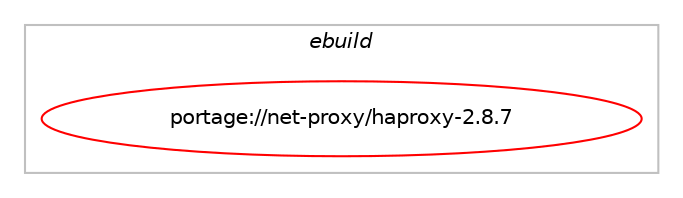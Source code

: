 digraph prolog {

# *************
# Graph options
# *************

newrank=true;
concentrate=true;
compound=true;
graph [rankdir=LR,fontname=Helvetica,fontsize=10,ranksep=1.5];#, ranksep=2.5, nodesep=0.2];
edge  [arrowhead=vee];
node  [fontname=Helvetica,fontsize=10];

# **********
# The ebuild
# **********

subgraph cluster_leftcol {
color=gray;
label=<<i>ebuild</i>>;
id [label="portage://net-proxy/haproxy-2.8.7", color=red, width=4, href="../net-proxy/haproxy-2.8.7.svg"];
}

# ****************
# The dependencies
# ****************

subgraph cluster_midcol {
color=gray;
label=<<i>dependencies</i>>;
subgraph cluster_compile {
fillcolor="#eeeeee";
style=filled;
label=<<i>compile</i>>;
# *** BEGIN UNKNOWN DEPENDENCY TYPE (TODO) ***
# id -> equal(use_conditional_group(positive,crypt,portage://net-proxy/haproxy-2.8.7,[package_dependency(portage://net-proxy/haproxy-2.8.7,install,no,virtual,libcrypt,none,[,,],any_same_slot,[])]))
# *** END UNKNOWN DEPENDENCY TYPE (TODO) ***

# *** BEGIN UNKNOWN DEPENDENCY TYPE (TODO) ***
# id -> equal(use_conditional_group(positive,lua,portage://net-proxy/haproxy-2.8.7,[use_conditional_group(positive,lua_single_target_lua5-3,portage://net-proxy/haproxy-2.8.7,[package_dependency(portage://net-proxy/haproxy-2.8.7,install,no,dev-lang,lua,none,[,,],[slot(5.3)],[])]),use_conditional_group(positive,lua_single_target_lua5-4,portage://net-proxy/haproxy-2.8.7,[package_dependency(portage://net-proxy/haproxy-2.8.7,install,no,dev-lang,lua,none,[,,],[slot(5.4)],[])])]))
# *** END UNKNOWN DEPENDENCY TYPE (TODO) ***

# *** BEGIN UNKNOWN DEPENDENCY TYPE (TODO) ***
# id -> equal(use_conditional_group(positive,pcre,portage://net-proxy/haproxy-2.8.7,[package_dependency(portage://net-proxy/haproxy-2.8.7,install,no,dev-libs,libpcre2,none,[,,],any_same_slot,[]),use_conditional_group(positive,pcre-jit,portage://net-proxy/haproxy-2.8.7,[package_dependency(portage://net-proxy/haproxy-2.8.7,install,no,dev-libs,libpcre2,none,[,,],any_same_slot,[use(enable(jit),none)])])]))
# *** END UNKNOWN DEPENDENCY TYPE (TODO) ***

# *** BEGIN UNKNOWN DEPENDENCY TYPE (TODO) ***
# id -> equal(use_conditional_group(positive,ssl,portage://net-proxy/haproxy-2.8.7,[package_dependency(portage://net-proxy/haproxy-2.8.7,install,no,dev-libs,openssl,none,[,,],[slot(0),equal],[])]))
# *** END UNKNOWN DEPENDENCY TYPE (TODO) ***

# *** BEGIN UNKNOWN DEPENDENCY TYPE (TODO) ***
# id -> equal(use_conditional_group(positive,systemd,portage://net-proxy/haproxy-2.8.7,[package_dependency(portage://net-proxy/haproxy-2.8.7,install,no,sys-apps,systemd,none,[,,],[],[])]))
# *** END UNKNOWN DEPENDENCY TYPE (TODO) ***

# *** BEGIN UNKNOWN DEPENDENCY TYPE (TODO) ***
# id -> equal(use_conditional_group(positive,test,portage://net-proxy/haproxy-2.8.7,[package_dependency(portage://net-proxy/haproxy-2.8.7,install,no,dev-libs,libpcre2,none,[,,],[],[]),package_dependency(portage://net-proxy/haproxy-2.8.7,install,no,sys-libs,zlib,none,[,,],[],[])]))
# *** END UNKNOWN DEPENDENCY TYPE (TODO) ***

# *** BEGIN UNKNOWN DEPENDENCY TYPE (TODO) ***
# id -> equal(use_conditional_group(positive,zlib,portage://net-proxy/haproxy-2.8.7,[package_dependency(portage://net-proxy/haproxy-2.8.7,install,no,sys-libs,zlib,none,[,,],[],[])]))
# *** END UNKNOWN DEPENDENCY TYPE (TODO) ***

}
subgraph cluster_compileandrun {
fillcolor="#eeeeee";
style=filled;
label=<<i>compile and run</i>>;
}
subgraph cluster_run {
fillcolor="#eeeeee";
style=filled;
label=<<i>run</i>>;
# *** BEGIN UNKNOWN DEPENDENCY TYPE (TODO) ***
# id -> equal(use_conditional_group(positive,crypt,portage://net-proxy/haproxy-2.8.7,[package_dependency(portage://net-proxy/haproxy-2.8.7,run,no,virtual,libcrypt,none,[,,],any_same_slot,[])]))
# *** END UNKNOWN DEPENDENCY TYPE (TODO) ***

# *** BEGIN UNKNOWN DEPENDENCY TYPE (TODO) ***
# id -> equal(use_conditional_group(positive,lua,portage://net-proxy/haproxy-2.8.7,[use_conditional_group(positive,lua_single_target_lua5-3,portage://net-proxy/haproxy-2.8.7,[package_dependency(portage://net-proxy/haproxy-2.8.7,run,no,dev-lang,lua,none,[,,],[slot(5.3)],[])]),use_conditional_group(positive,lua_single_target_lua5-4,portage://net-proxy/haproxy-2.8.7,[package_dependency(portage://net-proxy/haproxy-2.8.7,run,no,dev-lang,lua,none,[,,],[slot(5.4)],[])])]))
# *** END UNKNOWN DEPENDENCY TYPE (TODO) ***

# *** BEGIN UNKNOWN DEPENDENCY TYPE (TODO) ***
# id -> equal(use_conditional_group(positive,pcre,portage://net-proxy/haproxy-2.8.7,[package_dependency(portage://net-proxy/haproxy-2.8.7,run,no,dev-libs,libpcre2,none,[,,],any_same_slot,[]),use_conditional_group(positive,pcre-jit,portage://net-proxy/haproxy-2.8.7,[package_dependency(portage://net-proxy/haproxy-2.8.7,run,no,dev-libs,libpcre2,none,[,,],any_same_slot,[use(enable(jit),none)])])]))
# *** END UNKNOWN DEPENDENCY TYPE (TODO) ***

# *** BEGIN UNKNOWN DEPENDENCY TYPE (TODO) ***
# id -> equal(use_conditional_group(positive,ssl,portage://net-proxy/haproxy-2.8.7,[package_dependency(portage://net-proxy/haproxy-2.8.7,run,no,dev-libs,openssl,none,[,,],[slot(0),equal],[])]))
# *** END UNKNOWN DEPENDENCY TYPE (TODO) ***

# *** BEGIN UNKNOWN DEPENDENCY TYPE (TODO) ***
# id -> equal(use_conditional_group(positive,systemd,portage://net-proxy/haproxy-2.8.7,[package_dependency(portage://net-proxy/haproxy-2.8.7,run,no,sys-apps,systemd,none,[,,],[],[])]))
# *** END UNKNOWN DEPENDENCY TYPE (TODO) ***

# *** BEGIN UNKNOWN DEPENDENCY TYPE (TODO) ***
# id -> equal(use_conditional_group(positive,test,portage://net-proxy/haproxy-2.8.7,[package_dependency(portage://net-proxy/haproxy-2.8.7,run,no,dev-libs,libpcre2,none,[,,],[],[]),package_dependency(portage://net-proxy/haproxy-2.8.7,run,no,sys-libs,zlib,none,[,,],[],[])]))
# *** END UNKNOWN DEPENDENCY TYPE (TODO) ***

# *** BEGIN UNKNOWN DEPENDENCY TYPE (TODO) ***
# id -> equal(use_conditional_group(positive,zlib,portage://net-proxy/haproxy-2.8.7,[package_dependency(portage://net-proxy/haproxy-2.8.7,run,no,sys-libs,zlib,none,[,,],[],[])]))
# *** END UNKNOWN DEPENDENCY TYPE (TODO) ***

# *** BEGIN UNKNOWN DEPENDENCY TYPE (TODO) ***
# id -> equal(package_dependency(portage://net-proxy/haproxy-2.8.7,run,no,acct-group,haproxy,none,[,,],[],[]))
# *** END UNKNOWN DEPENDENCY TYPE (TODO) ***

# *** BEGIN UNKNOWN DEPENDENCY TYPE (TODO) ***
# id -> equal(package_dependency(portage://net-proxy/haproxy-2.8.7,run,no,acct-user,haproxy,none,[,,],[],[]))
# *** END UNKNOWN DEPENDENCY TYPE (TODO) ***

}
}

# **************
# The candidates
# **************

subgraph cluster_choices {
rank=same;
color=gray;
label=<<i>candidates</i>>;

}

}
